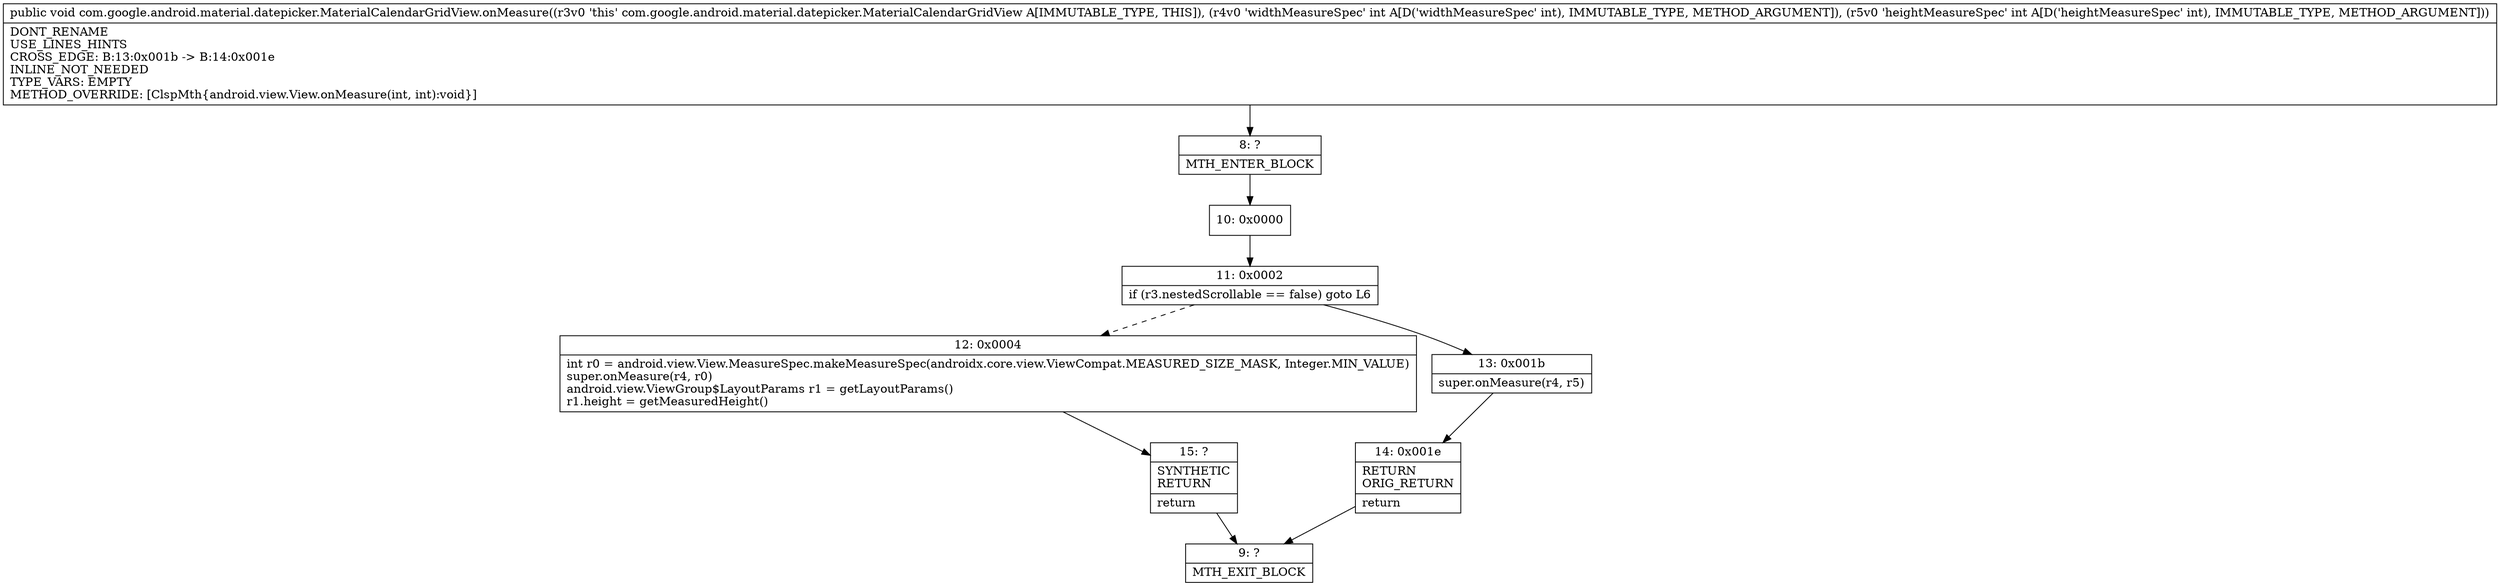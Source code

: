 digraph "CFG forcom.google.android.material.datepicker.MaterialCalendarGridView.onMeasure(II)V" {
Node_8 [shape=record,label="{8\:\ ?|MTH_ENTER_BLOCK\l}"];
Node_10 [shape=record,label="{10\:\ 0x0000}"];
Node_11 [shape=record,label="{11\:\ 0x0002|if (r3.nestedScrollable == false) goto L6\l}"];
Node_12 [shape=record,label="{12\:\ 0x0004|int r0 = android.view.View.MeasureSpec.makeMeasureSpec(androidx.core.view.ViewCompat.MEASURED_SIZE_MASK, Integer.MIN_VALUE)\lsuper.onMeasure(r4, r0)\landroid.view.ViewGroup$LayoutParams r1 = getLayoutParams()\lr1.height = getMeasuredHeight()\l}"];
Node_15 [shape=record,label="{15\:\ ?|SYNTHETIC\lRETURN\l|return\l}"];
Node_9 [shape=record,label="{9\:\ ?|MTH_EXIT_BLOCK\l}"];
Node_13 [shape=record,label="{13\:\ 0x001b|super.onMeasure(r4, r5)\l}"];
Node_14 [shape=record,label="{14\:\ 0x001e|RETURN\lORIG_RETURN\l|return\l}"];
MethodNode[shape=record,label="{public void com.google.android.material.datepicker.MaterialCalendarGridView.onMeasure((r3v0 'this' com.google.android.material.datepicker.MaterialCalendarGridView A[IMMUTABLE_TYPE, THIS]), (r4v0 'widthMeasureSpec' int A[D('widthMeasureSpec' int), IMMUTABLE_TYPE, METHOD_ARGUMENT]), (r5v0 'heightMeasureSpec' int A[D('heightMeasureSpec' int), IMMUTABLE_TYPE, METHOD_ARGUMENT]))  | DONT_RENAME\lUSE_LINES_HINTS\lCROSS_EDGE: B:13:0x001b \-\> B:14:0x001e\lINLINE_NOT_NEEDED\lTYPE_VARS: EMPTY\lMETHOD_OVERRIDE: [ClspMth\{android.view.View.onMeasure(int, int):void\}]\l}"];
MethodNode -> Node_8;Node_8 -> Node_10;
Node_10 -> Node_11;
Node_11 -> Node_12[style=dashed];
Node_11 -> Node_13;
Node_12 -> Node_15;
Node_15 -> Node_9;
Node_13 -> Node_14;
Node_14 -> Node_9;
}

